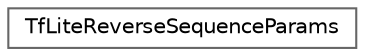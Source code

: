 digraph "Graphical Class Hierarchy"
{
 // LATEX_PDF_SIZE
  bgcolor="transparent";
  edge [fontname=Helvetica,fontsize=10,labelfontname=Helvetica,labelfontsize=10];
  node [fontname=Helvetica,fontsize=10,shape=box,height=0.2,width=0.4];
  rankdir="LR";
  Node0 [id="Node000000",label="TfLiteReverseSequenceParams",height=0.2,width=0.4,color="grey40", fillcolor="white", style="filled",URL="$struct_tf_lite_reverse_sequence_params.html",tooltip=" "];
}
